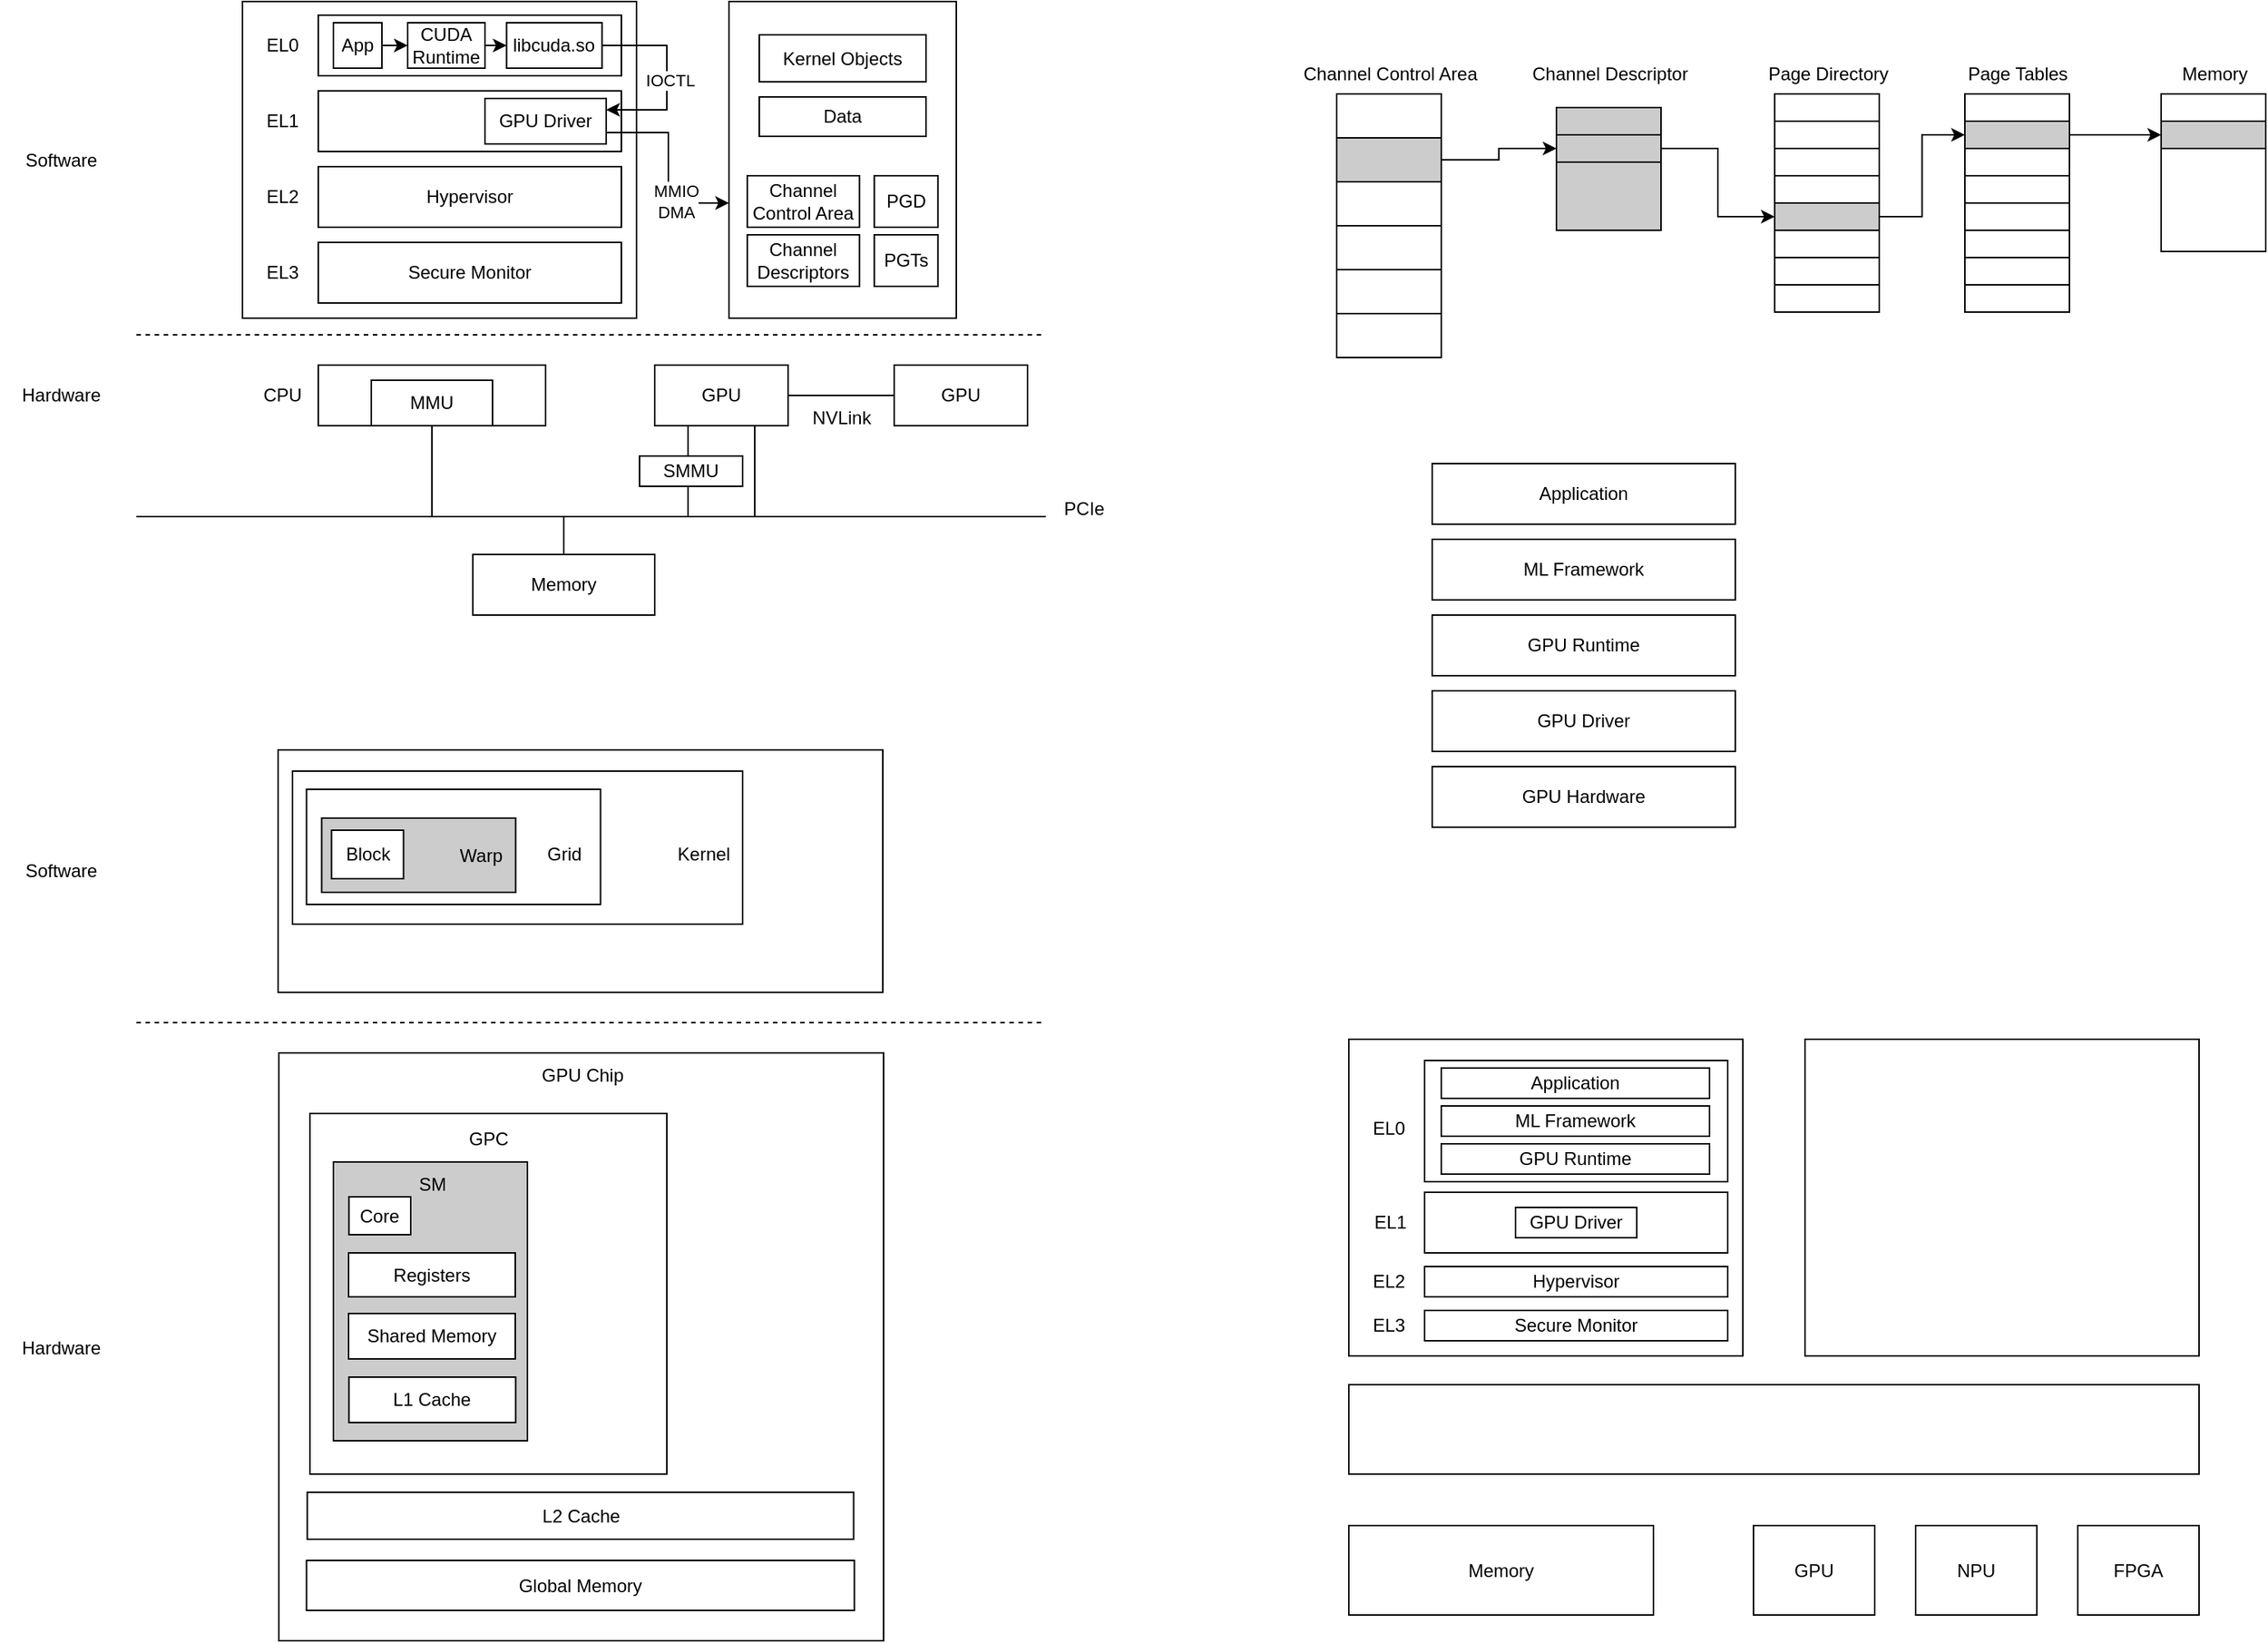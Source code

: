 <mxfile version="24.0.7" type="github">
  <diagram name="第 1 页" id="76gSzwDmyLc00p9UoDqc">
    <mxGraphModel dx="1034" dy="448" grid="0" gridSize="10" guides="1" tooltips="1" connect="1" arrows="1" fold="1" page="1" pageScale="1" pageWidth="827" pageHeight="1169" math="0" shadow="0">
      <root>
        <mxCell id="0" />
        <mxCell id="1" parent="0" />
        <mxCell id="Lvt8BLayGIzZ9a2WDVhJ-5" value="" style="rounded=0;whiteSpace=wrap;html=1;" parent="1" vertex="1">
          <mxGeometry x="213.5" y="538" width="399" height="160" as="geometry" />
        </mxCell>
        <mxCell id="k-6rWUn0pmYKdRlieo-q-6" value="" style="rounded=0;whiteSpace=wrap;html=1;fillStyle=auto;fillColor=#FFFFFF;" parent="1" vertex="1">
          <mxGeometry x="223" y="552" width="297" height="101" as="geometry" />
        </mxCell>
        <mxCell id="YlZIAGrA0F06KBuR_lRS-27" value="" style="endArrow=none;html=1;rounded=0;entryX=0.25;entryY=1;entryDx=0;entryDy=0;" parent="1" target="fNoI1GPfpQh8-SWNFA4j-2" edge="1">
          <mxGeometry width="50" height="50" relative="1" as="geometry">
            <mxPoint x="484" y="384" as="sourcePoint" />
            <mxPoint x="505.5" y="324" as="targetPoint" />
          </mxGeometry>
        </mxCell>
        <mxCell id="YlZIAGrA0F06KBuR_lRS-4" value="" style="rounded=0;whiteSpace=wrap;html=1;fillColor=#FFFFFF;" parent="1" vertex="1">
          <mxGeometry x="511" y="44" width="150" height="209" as="geometry" />
        </mxCell>
        <mxCell id="AxmWXK1IRvQXEE8dryBR-5" value="" style="rounded=0;whiteSpace=wrap;html=1;" parent="1" vertex="1">
          <mxGeometry x="190" y="44" width="260" height="209" as="geometry" />
        </mxCell>
        <mxCell id="fNoI1GPfpQh8-SWNFA4j-1" value="" style="rounded=0;whiteSpace=wrap;html=1;" parent="1" vertex="1">
          <mxGeometry x="240" y="284" width="150" height="40" as="geometry" />
        </mxCell>
        <mxCell id="fNoI1GPfpQh8-SWNFA4j-2" value="GPU" style="rounded=0;whiteSpace=wrap;html=1;" parent="1" vertex="1">
          <mxGeometry x="462" y="284" width="88" height="40" as="geometry" />
        </mxCell>
        <mxCell id="fNoI1GPfpQh8-SWNFA4j-3" value="CPU" style="text;html=1;align=center;verticalAlign=middle;resizable=0;points=[];autosize=1;strokeColor=none;fillColor=none;rounded=0;" parent="1" vertex="1">
          <mxGeometry x="191" y="289" width="50" height="30" as="geometry" />
        </mxCell>
        <mxCell id="fNoI1GPfpQh8-SWNFA4j-5" value="" style="endArrow=none;dashed=1;html=1;rounded=0;" parent="1" edge="1">
          <mxGeometry width="50" height="50" relative="1" as="geometry">
            <mxPoint x="120" y="264" as="sourcePoint" />
            <mxPoint x="720" y="264" as="targetPoint" />
          </mxGeometry>
        </mxCell>
        <mxCell id="fNoI1GPfpQh8-SWNFA4j-6" value="Hardware" style="text;html=1;align=center;verticalAlign=middle;resizable=0;points=[];autosize=1;strokeColor=none;fillColor=none;rounded=0;" parent="1" vertex="1">
          <mxGeometry x="30" y="289" width="80" height="30" as="geometry" />
        </mxCell>
        <mxCell id="fNoI1GPfpQh8-SWNFA4j-7" value="Software" style="text;html=1;align=center;verticalAlign=middle;resizable=0;points=[];autosize=1;strokeColor=none;fillColor=none;rounded=0;" parent="1" vertex="1">
          <mxGeometry x="35" y="134" width="70" height="30" as="geometry" />
        </mxCell>
        <mxCell id="fNoI1GPfpQh8-SWNFA4j-8" value="" style="rounded=0;whiteSpace=wrap;html=1;" parent="1" vertex="1">
          <mxGeometry x="240" y="103" width="200" height="40" as="geometry" />
        </mxCell>
        <mxCell id="fNoI1GPfpQh8-SWNFA4j-10" value="" style="rounded=0;whiteSpace=wrap;html=1;" parent="1" vertex="1">
          <mxGeometry x="240" y="53" width="200" height="40" as="geometry" />
        </mxCell>
        <mxCell id="fNoI1GPfpQh8-SWNFA4j-11" value="GPU Driver" style="rounded=0;whiteSpace=wrap;html=1;fillStyle=auto;fillColor=#FFFFFF;" parent="1" vertex="1">
          <mxGeometry x="350" y="108" width="80" height="30" as="geometry" />
        </mxCell>
        <mxCell id="fNoI1GPfpQh8-SWNFA4j-12" value="MMU" style="rounded=0;whiteSpace=wrap;html=1;" parent="1" vertex="1">
          <mxGeometry x="275" y="294" width="80" height="30" as="geometry" />
        </mxCell>
        <mxCell id="fNoI1GPfpQh8-SWNFA4j-13" value="SMMU" style="rounded=0;whiteSpace=wrap;html=1;" parent="1" vertex="1">
          <mxGeometry x="452" y="344" width="68" height="20" as="geometry" />
        </mxCell>
        <mxCell id="fNoI1GPfpQh8-SWNFA4j-14" value="EL1" style="text;html=1;align=center;verticalAlign=middle;resizable=0;points=[];autosize=1;strokeColor=none;fillColor=none;rounded=0;" parent="1" vertex="1">
          <mxGeometry x="196" y="108" width="40" height="30" as="geometry" />
        </mxCell>
        <mxCell id="fNoI1GPfpQh8-SWNFA4j-15" value="EL0" style="text;html=1;align=center;verticalAlign=middle;resizable=0;points=[];autosize=1;strokeColor=none;fillColor=none;rounded=0;" parent="1" vertex="1">
          <mxGeometry x="196" y="58" width="40" height="30" as="geometry" />
        </mxCell>
        <mxCell id="AxmWXK1IRvQXEE8dryBR-1" value="" style="endArrow=none;html=1;rounded=0;" parent="1" edge="1">
          <mxGeometry width="50" height="50" relative="1" as="geometry">
            <mxPoint x="120" y="384" as="sourcePoint" />
            <mxPoint x="720" y="384" as="targetPoint" />
          </mxGeometry>
        </mxCell>
        <mxCell id="YlZIAGrA0F06KBuR_lRS-17" style="edgeStyle=orthogonalEdgeStyle;rounded=0;orthogonalLoop=1;jettySize=auto;html=1;exitX=1;exitY=0.5;exitDx=0;exitDy=0;entryX=0;entryY=0.5;entryDx=0;entryDy=0;" parent="1" source="AxmWXK1IRvQXEE8dryBR-2" target="AxmWXK1IRvQXEE8dryBR-23" edge="1">
          <mxGeometry relative="1" as="geometry" />
        </mxCell>
        <mxCell id="AxmWXK1IRvQXEE8dryBR-2" value="App" style="rounded=0;whiteSpace=wrap;html=1;fillStyle=auto;fillColor=#FFFFFF;" parent="1" vertex="1">
          <mxGeometry x="250" y="58" width="32" height="30" as="geometry" />
        </mxCell>
        <mxCell id="AxmWXK1IRvQXEE8dryBR-3" value="Hypervisor" style="rounded=0;whiteSpace=wrap;html=1;" parent="1" vertex="1">
          <mxGeometry x="240" y="153" width="200" height="40" as="geometry" />
        </mxCell>
        <mxCell id="AxmWXK1IRvQXEE8dryBR-4" value="Secure Monitor" style="rounded=0;whiteSpace=wrap;html=1;" parent="1" vertex="1">
          <mxGeometry x="240" y="203" width="200" height="40" as="geometry" />
        </mxCell>
        <mxCell id="AxmWXK1IRvQXEE8dryBR-6" value="EL2" style="text;html=1;align=center;verticalAlign=middle;resizable=0;points=[];autosize=1;strokeColor=none;fillColor=none;rounded=0;" parent="1" vertex="1">
          <mxGeometry x="196" y="158" width="40" height="30" as="geometry" />
        </mxCell>
        <mxCell id="AxmWXK1IRvQXEE8dryBR-7" value="EL3" style="text;html=1;align=center;verticalAlign=middle;resizable=0;points=[];autosize=1;strokeColor=none;fillColor=none;rounded=0;" parent="1" vertex="1">
          <mxGeometry x="196" y="208" width="40" height="30" as="geometry" />
        </mxCell>
        <mxCell id="AxmWXK1IRvQXEE8dryBR-9" value="" style="endArrow=none;html=1;rounded=0;entryX=0.5;entryY=1;entryDx=0;entryDy=0;" parent="1" target="fNoI1GPfpQh8-SWNFA4j-12" edge="1">
          <mxGeometry width="50" height="50" relative="1" as="geometry">
            <mxPoint x="315" y="384" as="sourcePoint" />
            <mxPoint x="440" y="304" as="targetPoint" />
          </mxGeometry>
        </mxCell>
        <mxCell id="AxmWXK1IRvQXEE8dryBR-10" value="Memory" style="rounded=0;whiteSpace=wrap;html=1;" parent="1" vertex="1">
          <mxGeometry x="342" y="409" width="120" height="40" as="geometry" />
        </mxCell>
        <mxCell id="AxmWXK1IRvQXEE8dryBR-11" value="" style="endArrow=none;html=1;rounded=0;entryX=0.5;entryY=0;entryDx=0;entryDy=0;" parent="1" target="AxmWXK1IRvQXEE8dryBR-10" edge="1">
          <mxGeometry width="50" height="50" relative="1" as="geometry">
            <mxPoint x="402" y="384" as="sourcePoint" />
            <mxPoint x="342" y="334" as="targetPoint" />
          </mxGeometry>
        </mxCell>
        <mxCell id="AxmWXK1IRvQXEE8dryBR-15" value="PCIe" style="text;html=1;align=center;verticalAlign=middle;resizable=0;points=[];autosize=1;strokeColor=none;fillColor=none;rounded=0;" parent="1" vertex="1">
          <mxGeometry x="720" y="364" width="50" height="30" as="geometry" />
        </mxCell>
        <mxCell id="AxmWXK1IRvQXEE8dryBR-17" value="GPU" style="rounded=0;whiteSpace=wrap;html=1;" parent="1" vertex="1">
          <mxGeometry x="620" y="284" width="88" height="40" as="geometry" />
        </mxCell>
        <mxCell id="AxmWXK1IRvQXEE8dryBR-18" value="" style="endArrow=none;html=1;rounded=0;exitX=1;exitY=0.5;exitDx=0;exitDy=0;entryX=0;entryY=0.5;entryDx=0;entryDy=0;" parent="1" source="fNoI1GPfpQh8-SWNFA4j-2" target="AxmWXK1IRvQXEE8dryBR-17" edge="1">
          <mxGeometry width="50" height="50" relative="1" as="geometry">
            <mxPoint x="538" y="334" as="sourcePoint" />
            <mxPoint x="538" y="404" as="targetPoint" />
          </mxGeometry>
        </mxCell>
        <mxCell id="AxmWXK1IRvQXEE8dryBR-19" value="NVLink" style="text;html=1;align=center;verticalAlign=middle;resizable=0;points=[];autosize=1;strokeColor=none;fillColor=none;rounded=0;" parent="1" vertex="1">
          <mxGeometry x="555" y="304" width="60" height="30" as="geometry" />
        </mxCell>
        <mxCell id="AxmWXK1IRvQXEE8dryBR-22" value="" style="rounded=0;whiteSpace=wrap;html=1;" parent="1" vertex="1">
          <mxGeometry x="214" y="738" width="399" height="388" as="geometry" />
        </mxCell>
        <mxCell id="YlZIAGrA0F06KBuR_lRS-15" style="edgeStyle=orthogonalEdgeStyle;rounded=0;orthogonalLoop=1;jettySize=auto;html=1;entryX=1;entryY=0.25;entryDx=0;entryDy=0;exitX=1;exitY=0.5;exitDx=0;exitDy=0;" parent="1" source="0JP-ZYS46F__58GDjAgf-1" target="fNoI1GPfpQh8-SWNFA4j-11" edge="1">
          <mxGeometry relative="1" as="geometry">
            <Array as="points">
              <mxPoint x="470" y="73" />
              <mxPoint x="470" y="116" />
            </Array>
            <mxPoint x="473" y="23" as="sourcePoint" />
          </mxGeometry>
        </mxCell>
        <mxCell id="YlZIAGrA0F06KBuR_lRS-16" value="IOCTL" style="edgeLabel;html=1;align=center;verticalAlign=middle;resizable=0;points=[];rounded=0;" parent="YlZIAGrA0F06KBuR_lRS-15" vertex="1" connectable="0">
          <mxGeometry x="0.036" y="2" relative="1" as="geometry">
            <mxPoint as="offset" />
          </mxGeometry>
        </mxCell>
        <mxCell id="0JP-ZYS46F__58GDjAgf-2" style="edgeStyle=orthogonalEdgeStyle;rounded=0;orthogonalLoop=1;jettySize=auto;html=1;exitX=1;exitY=0.5;exitDx=0;exitDy=0;entryX=0;entryY=0.5;entryDx=0;entryDy=0;" parent="1" source="AxmWXK1IRvQXEE8dryBR-23" target="0JP-ZYS46F__58GDjAgf-1" edge="1">
          <mxGeometry relative="1" as="geometry" />
        </mxCell>
        <mxCell id="AxmWXK1IRvQXEE8dryBR-23" value="CUDA Runtime" style="rounded=0;whiteSpace=wrap;html=1;fillStyle=auto;fillColor=#FFFFFF;" parent="1" vertex="1">
          <mxGeometry x="299" y="58" width="51" height="30" as="geometry" />
        </mxCell>
        <mxCell id="AxmWXK1IRvQXEE8dryBR-24" value="" style="rounded=0;whiteSpace=wrap;html=1;" parent="1" vertex="1">
          <mxGeometry x="234.5" y="778" width="235.5" height="238" as="geometry" />
        </mxCell>
        <mxCell id="AxmWXK1IRvQXEE8dryBR-25" value="GPU Chip" style="text;html=1;align=center;verticalAlign=middle;resizable=0;points=[];autosize=1;strokeColor=none;fillColor=none;rounded=0;" parent="1" vertex="1">
          <mxGeometry x="374" y="738" width="80" height="30" as="geometry" />
        </mxCell>
        <mxCell id="Lvt8BLayGIzZ9a2WDVhJ-1" value="" style="endArrow=none;dashed=1;html=1;rounded=0;" parent="1" edge="1">
          <mxGeometry width="50" height="50" relative="1" as="geometry">
            <mxPoint x="120" y="718" as="sourcePoint" />
            <mxPoint x="720" y="718" as="targetPoint" />
          </mxGeometry>
        </mxCell>
        <mxCell id="Lvt8BLayGIzZ9a2WDVhJ-2" value="Hardware" style="text;html=1;align=center;verticalAlign=middle;resizable=0;points=[];autosize=1;strokeColor=none;fillColor=none;rounded=0;" parent="1" vertex="1">
          <mxGeometry x="30" y="918" width="80" height="30" as="geometry" />
        </mxCell>
        <mxCell id="Lvt8BLayGIzZ9a2WDVhJ-3" value="Software" style="text;html=1;align=center;verticalAlign=middle;resizable=0;points=[];autosize=1;strokeColor=none;fillColor=none;rounded=0;" parent="1" vertex="1">
          <mxGeometry x="35" y="603" width="70" height="30" as="geometry" />
        </mxCell>
        <mxCell id="Lvt8BLayGIzZ9a2WDVhJ-9" value="Global Memory" style="rounded=0;whiteSpace=wrap;html=1;" parent="1" vertex="1">
          <mxGeometry x="232.25" y="1073" width="361.5" height="33" as="geometry" />
        </mxCell>
        <mxCell id="Lvt8BLayGIzZ9a2WDVhJ-10" value="L2 Cache" style="rounded=0;whiteSpace=wrap;html=1;" parent="1" vertex="1">
          <mxGeometry x="232.75" y="1028" width="360.5" height="31" as="geometry" />
        </mxCell>
        <mxCell id="Lvt8BLayGIzZ9a2WDVhJ-12" value="" style="rounded=0;whiteSpace=wrap;html=1;fillColor=#CCCCCC;fillStyle=auto;" parent="1" vertex="1">
          <mxGeometry x="250" y="810" width="128" height="184" as="geometry" />
        </mxCell>
        <mxCell id="AxmWXK1IRvQXEE8dryBR-26" value="SM" style="text;html=1;align=center;verticalAlign=middle;resizable=0;points=[];autosize=1;strokeColor=none;fillColor=none;rounded=0;" parent="1" vertex="1">
          <mxGeometry x="295" y="810" width="40" height="30" as="geometry" />
        </mxCell>
        <mxCell id="AxmWXK1IRvQXEE8dryBR-27" value="Core" style="rounded=0;whiteSpace=wrap;html=1;" parent="1" vertex="1">
          <mxGeometry x="260.25" y="833" width="40.75" height="25" as="geometry" />
        </mxCell>
        <mxCell id="AxmWXK1IRvQXEE8dryBR-28" value="Registers" style="rounded=0;whiteSpace=wrap;html=1;" parent="1" vertex="1">
          <mxGeometry x="260" y="870" width="110" height="29" as="geometry" />
        </mxCell>
        <mxCell id="AxmWXK1IRvQXEE8dryBR-30" value="Shared Memory" style="rounded=0;whiteSpace=wrap;html=1;" parent="1" vertex="1">
          <mxGeometry x="260" y="910" width="110" height="30" as="geometry" />
        </mxCell>
        <mxCell id="YlZIAGrA0F06KBuR_lRS-2" value="Kernel Objects" style="rounded=0;whiteSpace=wrap;html=1;fillColor=#FFFFFF;" parent="1" vertex="1">
          <mxGeometry x="531" y="66" width="110" height="31" as="geometry" />
        </mxCell>
        <mxCell id="YlZIAGrA0F06KBuR_lRS-5" value="GPC" style="text;html=1;align=center;verticalAlign=middle;resizable=0;points=[];autosize=1;strokeColor=none;fillColor=none;rounded=0;" parent="1" vertex="1">
          <mxGeometry x="327.25" y="780" width="50" height="30" as="geometry" />
        </mxCell>
        <mxCell id="YlZIAGrA0F06KBuR_lRS-6" value="" style="rounded=0;whiteSpace=wrap;html=1;fillStyle=auto;fillColor=#FFFFFF;" parent="1" vertex="1">
          <mxGeometry x="232.25" y="564" width="194" height="76" as="geometry" />
        </mxCell>
        <mxCell id="YlZIAGrA0F06KBuR_lRS-7" value="" style="rounded=0;whiteSpace=wrap;html=1;fillColor=#CCCCCC;" parent="1" vertex="1">
          <mxGeometry x="242.25" y="583" width="128" height="49" as="geometry" />
        </mxCell>
        <mxCell id="YlZIAGrA0F06KBuR_lRS-8" value="Grid" style="text;html=1;align=center;verticalAlign=middle;resizable=0;points=[];autosize=1;strokeColor=none;fillColor=none;rounded=0;" parent="1" vertex="1">
          <mxGeometry x="377.25" y="592" width="50" height="30" as="geometry" />
        </mxCell>
        <mxCell id="k-6rWUn0pmYKdRlieo-q-2" value="L1 Cache" style="rounded=0;whiteSpace=wrap;html=1;" parent="1" vertex="1">
          <mxGeometry x="260.25" y="952" width="110" height="30" as="geometry" />
        </mxCell>
        <mxCell id="k-6rWUn0pmYKdRlieo-q-4" value="Warp" style="text;html=1;align=center;verticalAlign=middle;resizable=0;points=[];autosize=1;strokeColor=none;fillColor=none;rounded=0;" parent="1" vertex="1">
          <mxGeometry x="324.25" y="594.5" width="46" height="26" as="geometry" />
        </mxCell>
        <mxCell id="k-6rWUn0pmYKdRlieo-q-5" value="Block" style="rounded=0;whiteSpace=wrap;html=1;" parent="1" vertex="1">
          <mxGeometry x="248.75" y="591" width="47.5" height="32" as="geometry" />
        </mxCell>
        <mxCell id="k-6rWUn0pmYKdRlieo-q-7" value="Kernel" style="text;html=1;align=center;verticalAlign=middle;resizable=0;points=[];autosize=1;strokeColor=none;fillColor=none;rounded=0;" parent="1" vertex="1">
          <mxGeometry x="467" y="594" width="53" height="26" as="geometry" />
        </mxCell>
        <mxCell id="k-6rWUn0pmYKdRlieo-q-8" value="Channel Control Area" style="rounded=0;whiteSpace=wrap;html=1;fillColor=#FFFFFF;" parent="1" vertex="1">
          <mxGeometry x="523.13" y="159" width="74" height="34" as="geometry" />
        </mxCell>
        <mxCell id="k-6rWUn0pmYKdRlieo-q-9" value="" style="rounded=0;whiteSpace=wrap;html=1;fillColor=#FFFFFF;fillStyle=auto;" parent="1" vertex="1">
          <mxGeometry x="912" y="105" width="69" height="29" as="geometry" />
        </mxCell>
        <mxCell id="k-6rWUn0pmYKdRlieo-q-12" value="Channel Control Area" style="text;html=1;align=center;verticalAlign=middle;resizable=0;points=[];autosize=1;strokeColor=none;fillColor=none;" parent="1" vertex="1">
          <mxGeometry x="880" y="79" width="133" height="26" as="geometry" />
        </mxCell>
        <mxCell id="k-6rWUn0pmYKdRlieo-q-55" style="edgeStyle=orthogonalEdgeStyle;rounded=0;orthogonalLoop=1;jettySize=auto;html=1;exitX=1;exitY=0.5;exitDx=0;exitDy=0;entryX=0;entryY=0.5;entryDx=0;entryDy=0;" parent="1" source="k-6rWUn0pmYKdRlieo-q-13" target="k-6rWUn0pmYKdRlieo-q-25" edge="1">
          <mxGeometry relative="1" as="geometry" />
        </mxCell>
        <mxCell id="k-6rWUn0pmYKdRlieo-q-13" value="" style="rounded=0;whiteSpace=wrap;html=1;fillColor=#CCCCCC;fillStyle=auto;" parent="1" vertex="1">
          <mxGeometry x="912" y="134" width="69" height="29" as="geometry" />
        </mxCell>
        <mxCell id="k-6rWUn0pmYKdRlieo-q-14" value="" style="rounded=0;whiteSpace=wrap;html=1;fillColor=#FFFFFF;fillStyle=auto;" parent="1" vertex="1">
          <mxGeometry x="912" y="163" width="69" height="29" as="geometry" />
        </mxCell>
        <mxCell id="k-6rWUn0pmYKdRlieo-q-15" value="" style="rounded=0;whiteSpace=wrap;html=1;fillColor=#FFFFFF;fillStyle=auto;" parent="1" vertex="1">
          <mxGeometry x="912" y="192" width="69" height="29" as="geometry" />
        </mxCell>
        <mxCell id="k-6rWUn0pmYKdRlieo-q-16" value="" style="rounded=0;whiteSpace=wrap;html=1;fillColor=#FFFFFF;fillStyle=auto;" parent="1" vertex="1">
          <mxGeometry x="912" y="221" width="69" height="29" as="geometry" />
        </mxCell>
        <mxCell id="k-6rWUn0pmYKdRlieo-q-17" value="" style="rounded=0;whiteSpace=wrap;html=1;fillColor=#FFFFFF;fillStyle=auto;" parent="1" vertex="1">
          <mxGeometry x="912" y="250" width="69" height="29" as="geometry" />
        </mxCell>
        <mxCell id="k-6rWUn0pmYKdRlieo-q-18" value="Channel Descriptors" style="rounded=0;whiteSpace=wrap;html=1;fillColor=#FFFFFF;" parent="1" vertex="1">
          <mxGeometry x="523.13" y="198" width="74" height="34" as="geometry" />
        </mxCell>
        <mxCell id="k-6rWUn0pmYKdRlieo-q-19" value="PGD" style="rounded=0;whiteSpace=wrap;html=1;fillColor=#FFFFFF;" parent="1" vertex="1">
          <mxGeometry x="606.88" y="159" width="42" height="34" as="geometry" />
        </mxCell>
        <mxCell id="k-6rWUn0pmYKdRlieo-q-20" value="PGTs" style="rounded=0;whiteSpace=wrap;html=1;fillColor=#FFFFFF;" parent="1" vertex="1">
          <mxGeometry x="606.88" y="198" width="42" height="34" as="geometry" />
        </mxCell>
        <mxCell id="k-6rWUn0pmYKdRlieo-q-22" value="Data" style="rounded=0;whiteSpace=wrap;html=1;fillColor=#FFFFFF;" parent="1" vertex="1">
          <mxGeometry x="531" y="107" width="110" height="26" as="geometry" />
        </mxCell>
        <mxCell id="k-6rWUn0pmYKdRlieo-q-23" value="" style="rounded=0;whiteSpace=wrap;html=1;fillColor=#CCCCCC;fillStyle=auto;" parent="1" vertex="1">
          <mxGeometry x="1057" y="114" width="69" height="18" as="geometry" />
        </mxCell>
        <mxCell id="k-6rWUn0pmYKdRlieo-q-24" value="Channel Descriptor" style="text;html=1;align=center;verticalAlign=middle;resizable=0;points=[];autosize=1;strokeColor=none;fillColor=none;" parent="1" vertex="1">
          <mxGeometry x="1031" y="79" width="121" height="26" as="geometry" />
        </mxCell>
        <mxCell id="k-6rWUn0pmYKdRlieo-q-56" style="edgeStyle=orthogonalEdgeStyle;rounded=0;orthogonalLoop=1;jettySize=auto;html=1;exitX=1;exitY=0.5;exitDx=0;exitDy=0;entryX=0;entryY=0.5;entryDx=0;entryDy=0;" parent="1" source="k-6rWUn0pmYKdRlieo-q-25" target="k-6rWUn0pmYKdRlieo-q-40" edge="1">
          <mxGeometry relative="1" as="geometry" />
        </mxCell>
        <mxCell id="k-6rWUn0pmYKdRlieo-q-25" value="" style="rounded=0;whiteSpace=wrap;html=1;fillColor=#CCCCCC;fillStyle=auto;" parent="1" vertex="1">
          <mxGeometry x="1057" y="132" width="69" height="18" as="geometry" />
        </mxCell>
        <mxCell id="k-6rWUn0pmYKdRlieo-q-26" value="" style="rounded=0;whiteSpace=wrap;html=1;fillColor=#CCCCCC;fillStyle=auto;" parent="1" vertex="1">
          <mxGeometry x="1057" y="150" width="69" height="45" as="geometry" />
        </mxCell>
        <mxCell id="k-6rWUn0pmYKdRlieo-q-27" value="Page Directory" style="text;html=1;align=center;verticalAlign=middle;resizable=0;points=[];autosize=1;strokeColor=none;fillColor=none;" parent="1" vertex="1">
          <mxGeometry x="1187" y="79" width="97" height="26" as="geometry" />
        </mxCell>
        <mxCell id="k-6rWUn0pmYKdRlieo-q-28" value="Page Tables" style="text;html=1;align=center;verticalAlign=middle;resizable=0;points=[];autosize=1;strokeColor=none;fillColor=none;" parent="1" vertex="1">
          <mxGeometry x="1319" y="79" width="84" height="26" as="geometry" />
        </mxCell>
        <mxCell id="k-6rWUn0pmYKdRlieo-q-29" value="Memory" style="text;html=1;align=center;verticalAlign=middle;resizable=0;points=[];autosize=1;strokeColor=none;fillColor=none;" parent="1" vertex="1">
          <mxGeometry x="1460" y="79" width="61" height="26" as="geometry" />
        </mxCell>
        <mxCell id="k-6rWUn0pmYKdRlieo-q-36" value="" style="rounded=0;whiteSpace=wrap;html=1;fillColor=#FFFFFF;fillStyle=auto;" parent="1" vertex="1">
          <mxGeometry x="1201" y="105" width="69" height="18" as="geometry" />
        </mxCell>
        <mxCell id="k-6rWUn0pmYKdRlieo-q-37" value="" style="rounded=0;whiteSpace=wrap;html=1;fillColor=#FFFFFF;fillStyle=auto;" parent="1" vertex="1">
          <mxGeometry x="1201" y="123" width="69" height="18" as="geometry" />
        </mxCell>
        <mxCell id="k-6rWUn0pmYKdRlieo-q-38" value="" style="rounded=0;whiteSpace=wrap;html=1;fillColor=#FFFFFF;fillStyle=auto;" parent="1" vertex="1">
          <mxGeometry x="1201" y="141" width="69" height="18" as="geometry" />
        </mxCell>
        <mxCell id="k-6rWUn0pmYKdRlieo-q-39" value="" style="rounded=0;whiteSpace=wrap;html=1;fillColor=#FFFFFF;fillStyle=auto;" parent="1" vertex="1">
          <mxGeometry x="1201" y="159" width="69" height="18" as="geometry" />
        </mxCell>
        <mxCell id="k-6rWUn0pmYKdRlieo-q-57" style="edgeStyle=orthogonalEdgeStyle;rounded=0;orthogonalLoop=1;jettySize=auto;html=1;exitX=1;exitY=0.5;exitDx=0;exitDy=0;entryX=0;entryY=0.5;entryDx=0;entryDy=0;" parent="1" source="k-6rWUn0pmYKdRlieo-q-40" target="k-6rWUn0pmYKdRlieo-q-45" edge="1">
          <mxGeometry relative="1" as="geometry" />
        </mxCell>
        <mxCell id="k-6rWUn0pmYKdRlieo-q-40" value="" style="rounded=0;whiteSpace=wrap;html=1;fillColor=#CCCCCC;fillStyle=auto;" parent="1" vertex="1">
          <mxGeometry x="1201" y="177" width="69" height="18" as="geometry" />
        </mxCell>
        <mxCell id="k-6rWUn0pmYKdRlieo-q-41" value="" style="rounded=0;whiteSpace=wrap;html=1;fillColor=#FFFFFF;fillStyle=auto;" parent="1" vertex="1">
          <mxGeometry x="1201" y="195" width="69" height="18" as="geometry" />
        </mxCell>
        <mxCell id="k-6rWUn0pmYKdRlieo-q-42" value="" style="rounded=0;whiteSpace=wrap;html=1;fillColor=#FFFFFF;fillStyle=auto;" parent="1" vertex="1">
          <mxGeometry x="1201" y="213" width="69" height="18" as="geometry" />
        </mxCell>
        <mxCell id="k-6rWUn0pmYKdRlieo-q-43" value="" style="rounded=0;whiteSpace=wrap;html=1;fillColor=#FFFFFF;fillStyle=auto;" parent="1" vertex="1">
          <mxGeometry x="1201" y="231" width="69" height="18" as="geometry" />
        </mxCell>
        <mxCell id="k-6rWUn0pmYKdRlieo-q-44" value="" style="rounded=0;whiteSpace=wrap;html=1;fillColor=#FFFFFF;fillStyle=auto;" parent="1" vertex="1">
          <mxGeometry x="1326.5" y="105" width="69" height="18" as="geometry" />
        </mxCell>
        <mxCell id="k-6rWUn0pmYKdRlieo-q-58" style="edgeStyle=orthogonalEdgeStyle;rounded=0;orthogonalLoop=1;jettySize=auto;html=1;exitX=1;exitY=0.5;exitDx=0;exitDy=0;" parent="1" source="k-6rWUn0pmYKdRlieo-q-45" target="k-6rWUn0pmYKdRlieo-q-53" edge="1">
          <mxGeometry relative="1" as="geometry" />
        </mxCell>
        <mxCell id="k-6rWUn0pmYKdRlieo-q-45" value="" style="rounded=0;whiteSpace=wrap;html=1;fillColor=#CCCCCC;fillStyle=auto;" parent="1" vertex="1">
          <mxGeometry x="1326.5" y="123" width="69" height="18" as="geometry" />
        </mxCell>
        <mxCell id="k-6rWUn0pmYKdRlieo-q-46" value="" style="rounded=0;whiteSpace=wrap;html=1;fillColor=#FFFFFF;fillStyle=auto;" parent="1" vertex="1">
          <mxGeometry x="1326.5" y="141" width="69" height="18" as="geometry" />
        </mxCell>
        <mxCell id="k-6rWUn0pmYKdRlieo-q-47" value="" style="rounded=0;whiteSpace=wrap;html=1;fillColor=#FFFFFF;fillStyle=auto;" parent="1" vertex="1">
          <mxGeometry x="1326.5" y="159" width="69" height="18" as="geometry" />
        </mxCell>
        <mxCell id="k-6rWUn0pmYKdRlieo-q-48" value="" style="rounded=0;whiteSpace=wrap;html=1;fillColor=#FFFFFF;fillStyle=auto;" parent="1" vertex="1">
          <mxGeometry x="1326.5" y="177" width="69" height="18" as="geometry" />
        </mxCell>
        <mxCell id="k-6rWUn0pmYKdRlieo-q-49" value="" style="rounded=0;whiteSpace=wrap;html=1;fillColor=#FFFFFF;fillStyle=auto;" parent="1" vertex="1">
          <mxGeometry x="1326.5" y="195" width="69" height="18" as="geometry" />
        </mxCell>
        <mxCell id="k-6rWUn0pmYKdRlieo-q-50" value="" style="rounded=0;whiteSpace=wrap;html=1;fillColor=#FFFFFF;fillStyle=auto;" parent="1" vertex="1">
          <mxGeometry x="1326.5" y="213" width="69" height="18" as="geometry" />
        </mxCell>
        <mxCell id="k-6rWUn0pmYKdRlieo-q-51" value="" style="rounded=0;whiteSpace=wrap;html=1;fillColor=#FFFFFF;fillStyle=auto;" parent="1" vertex="1">
          <mxGeometry x="1326.5" y="231" width="69" height="18" as="geometry" />
        </mxCell>
        <mxCell id="k-6rWUn0pmYKdRlieo-q-52" value="" style="rounded=0;whiteSpace=wrap;html=1;fillColor=#FFFFFF;fillStyle=auto;" parent="1" vertex="1">
          <mxGeometry x="1456" y="105" width="69" height="18" as="geometry" />
        </mxCell>
        <mxCell id="k-6rWUn0pmYKdRlieo-q-53" value="" style="rounded=0;whiteSpace=wrap;html=1;fillColor=#CCCCCC;fillStyle=auto;" parent="1" vertex="1">
          <mxGeometry x="1456" y="123" width="69" height="18" as="geometry" />
        </mxCell>
        <mxCell id="k-6rWUn0pmYKdRlieo-q-54" value="" style="rounded=0;whiteSpace=wrap;html=1;fillColor=#FFFFFF;fillStyle=auto;" parent="1" vertex="1">
          <mxGeometry x="1456" y="141" width="69" height="68" as="geometry" />
        </mxCell>
        <mxCell id="0JP-ZYS46F__58GDjAgf-1" value="libcuda.so" style="rounded=0;whiteSpace=wrap;html=1;fillStyle=auto;fillColor=#FFFFFF;" parent="1" vertex="1">
          <mxGeometry x="364.25" y="58" width="63" height="30" as="geometry" />
        </mxCell>
        <mxCell id="Idt8ta1ApDwivR_wq5ud-1" value="" style="endArrow=none;html=1;rounded=0;entryX=0.75;entryY=1;entryDx=0;entryDy=0;" parent="1" target="fNoI1GPfpQh8-SWNFA4j-2" edge="1">
          <mxGeometry width="50" height="50" relative="1" as="geometry">
            <mxPoint x="528" y="384" as="sourcePoint" />
            <mxPoint x="494" y="334" as="targetPoint" />
          </mxGeometry>
        </mxCell>
        <mxCell id="YlZIAGrA0F06KBuR_lRS-19" style="edgeStyle=orthogonalEdgeStyle;rounded=0;orthogonalLoop=1;jettySize=auto;html=1;exitX=1;exitY=0.75;exitDx=0;exitDy=0;" parent="1" source="fNoI1GPfpQh8-SWNFA4j-11" target="YlZIAGrA0F06KBuR_lRS-4" edge="1">
          <mxGeometry relative="1" as="geometry">
            <Array as="points">
              <mxPoint x="471" y="131" />
              <mxPoint x="471" y="177" />
            </Array>
          </mxGeometry>
        </mxCell>
        <mxCell id="YlZIAGrA0F06KBuR_lRS-22" value="MMIO&lt;br&gt;DMA" style="edgeLabel;html=1;align=center;verticalAlign=middle;resizable=0;points=[];rounded=0;" parent="YlZIAGrA0F06KBuR_lRS-19" vertex="1" connectable="0">
          <mxGeometry x="0.333" y="1" relative="1" as="geometry">
            <mxPoint x="4" y="1" as="offset" />
          </mxGeometry>
        </mxCell>
        <mxCell id="CCmiSXd5iOeGh8uwcBPk-2" value="ML Framework" style="rounded=0;whiteSpace=wrap;html=1;" parent="1" vertex="1">
          <mxGeometry x="975" y="399" width="200" height="40" as="geometry" />
        </mxCell>
        <mxCell id="CCmiSXd5iOeGh8uwcBPk-3" value="Application" style="rounded=0;whiteSpace=wrap;html=1;" parent="1" vertex="1">
          <mxGeometry x="975" y="349" width="200" height="40" as="geometry" />
        </mxCell>
        <mxCell id="CCmiSXd5iOeGh8uwcBPk-9" value="GPU Runtime" style="rounded=0;whiteSpace=wrap;html=1;" parent="1" vertex="1">
          <mxGeometry x="975" y="449" width="200" height="40" as="geometry" />
        </mxCell>
        <mxCell id="CCmiSXd5iOeGh8uwcBPk-10" value="GPU Driver" style="rounded=0;whiteSpace=wrap;html=1;" parent="1" vertex="1">
          <mxGeometry x="975" y="499" width="200" height="40" as="geometry" />
        </mxCell>
        <mxCell id="CCmiSXd5iOeGh8uwcBPk-19" value="GPU Hardware" style="rounded=0;whiteSpace=wrap;html=1;" parent="1" vertex="1">
          <mxGeometry x="975" y="549" width="200" height="40" as="geometry" />
        </mxCell>
        <mxCell id="TYFgSqYCY8ek9hUEsssS-2" value="" style="rounded=0;whiteSpace=wrap;html=1;" vertex="1" parent="1">
          <mxGeometry x="920" y="729" width="260" height="209" as="geometry" />
        </mxCell>
        <mxCell id="TYFgSqYCY8ek9hUEsssS-3" value="" style="rounded=0;whiteSpace=wrap;html=1;" vertex="1" parent="1">
          <mxGeometry x="970" y="830" width="200" height="40" as="geometry" />
        </mxCell>
        <mxCell id="TYFgSqYCY8ek9hUEsssS-4" value="" style="rounded=0;whiteSpace=wrap;html=1;" vertex="1" parent="1">
          <mxGeometry x="970" y="743" width="200" height="80" as="geometry" />
        </mxCell>
        <mxCell id="TYFgSqYCY8ek9hUEsssS-5" value="GPU Driver" style="rounded=0;whiteSpace=wrap;html=1;fillStyle=auto;fillColor=#FFFFFF;" vertex="1" parent="1">
          <mxGeometry x="1030" y="840" width="80" height="20" as="geometry" />
        </mxCell>
        <mxCell id="TYFgSqYCY8ek9hUEsssS-6" value="EL1" style="text;html=1;align=center;verticalAlign=middle;resizable=0;points=[];autosize=1;strokeColor=none;fillColor=none;rounded=0;" vertex="1" parent="1">
          <mxGeometry x="926.5" y="835" width="40" height="30" as="geometry" />
        </mxCell>
        <mxCell id="TYFgSqYCY8ek9hUEsssS-7" value="EL0" style="text;html=1;align=center;verticalAlign=middle;resizable=0;points=[];autosize=1;strokeColor=none;fillColor=none;rounded=0;" vertex="1" parent="1">
          <mxGeometry x="926" y="773" width="40" height="30" as="geometry" />
        </mxCell>
        <mxCell id="TYFgSqYCY8ek9hUEsssS-10" value="Hypervisor" style="rounded=0;whiteSpace=wrap;html=1;" vertex="1" parent="1">
          <mxGeometry x="970" y="879" width="200" height="20" as="geometry" />
        </mxCell>
        <mxCell id="TYFgSqYCY8ek9hUEsssS-11" value="Secure Monitor" style="rounded=0;whiteSpace=wrap;html=1;" vertex="1" parent="1">
          <mxGeometry x="970" y="908" width="200" height="20" as="geometry" />
        </mxCell>
        <mxCell id="TYFgSqYCY8ek9hUEsssS-12" value="EL2" style="text;html=1;align=center;verticalAlign=middle;resizable=0;points=[];autosize=1;strokeColor=none;fillColor=none;rounded=0;" vertex="1" parent="1">
          <mxGeometry x="926" y="874" width="40" height="30" as="geometry" />
        </mxCell>
        <mxCell id="TYFgSqYCY8ek9hUEsssS-13" value="EL3" style="text;html=1;align=center;verticalAlign=middle;resizable=0;points=[];autosize=1;strokeColor=none;fillColor=none;rounded=0;" vertex="1" parent="1">
          <mxGeometry x="926" y="903" width="40" height="30" as="geometry" />
        </mxCell>
        <mxCell id="TYFgSqYCY8ek9hUEsssS-17" value="ML Framework" style="rounded=0;whiteSpace=wrap;html=1;fillStyle=auto;fillColor=#FFFFFF;" vertex="1" parent="1">
          <mxGeometry x="981" y="773" width="177" height="20" as="geometry" />
        </mxCell>
        <mxCell id="TYFgSqYCY8ek9hUEsssS-29" value="GPU Runtime" style="rounded=0;whiteSpace=wrap;html=1;fillStyle=auto;fillColor=#FFFFFF;" vertex="1" parent="1">
          <mxGeometry x="981" y="798" width="177" height="20" as="geometry" />
        </mxCell>
        <mxCell id="TYFgSqYCY8ek9hUEsssS-30" value="Application" style="rounded=0;whiteSpace=wrap;html=1;fillStyle=auto;fillColor=#FFFFFF;" vertex="1" parent="1">
          <mxGeometry x="981" y="748" width="177" height="20" as="geometry" />
        </mxCell>
        <mxCell id="TYFgSqYCY8ek9hUEsssS-31" value="" style="rounded=0;whiteSpace=wrap;html=1;" vertex="1" parent="1">
          <mxGeometry x="1221" y="729" width="260" height="209" as="geometry" />
        </mxCell>
        <mxCell id="TYFgSqYCY8ek9hUEsssS-32" value="" style="rounded=0;whiteSpace=wrap;html=1;" vertex="1" parent="1">
          <mxGeometry x="920" y="957" width="561" height="59" as="geometry" />
        </mxCell>
        <mxCell id="TYFgSqYCY8ek9hUEsssS-33" value="Memory" style="rounded=0;whiteSpace=wrap;html=1;" vertex="1" parent="1">
          <mxGeometry x="920" y="1050" width="201" height="59" as="geometry" />
        </mxCell>
        <mxCell id="TYFgSqYCY8ek9hUEsssS-34" value="FPGA" style="rounded=0;whiteSpace=wrap;html=1;" vertex="1" parent="1">
          <mxGeometry x="1401" y="1050" width="80" height="59" as="geometry" />
        </mxCell>
        <mxCell id="TYFgSqYCY8ek9hUEsssS-35" value="GPU" style="rounded=0;whiteSpace=wrap;html=1;" vertex="1" parent="1">
          <mxGeometry x="1187" y="1050" width="80" height="59" as="geometry" />
        </mxCell>
        <mxCell id="TYFgSqYCY8ek9hUEsssS-36" value="NPU" style="rounded=0;whiteSpace=wrap;html=1;" vertex="1" parent="1">
          <mxGeometry x="1294" y="1050" width="80" height="59" as="geometry" />
        </mxCell>
      </root>
    </mxGraphModel>
  </diagram>
</mxfile>
